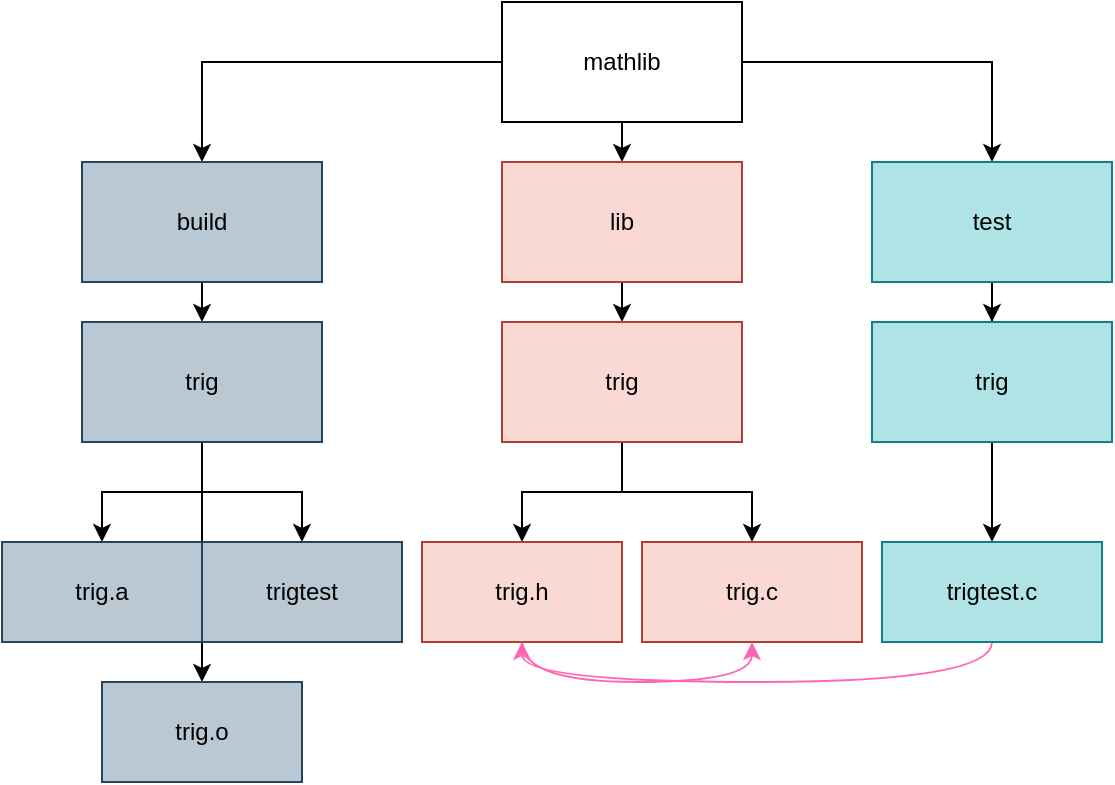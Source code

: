 <mxfile version="20.8.16" type="device"><diagram name="Page-1" id="A2mM7ZrGtus83vfMZRX4"><mxGraphModel dx="768" dy="585" grid="1" gridSize="10" guides="1" tooltips="1" connect="1" arrows="1" fold="1" page="1" pageScale="1" pageWidth="850" pageHeight="1100" math="0" shadow="0"><root><mxCell id="0"/><mxCell id="1" parent="0"/><mxCell id="2WtZFe5hRJ5qe0G1yw2c-8" style="edgeStyle=orthogonalEdgeStyle;rounded=0;orthogonalLoop=1;jettySize=auto;html=1;exitX=1;exitY=0.5;exitDx=0;exitDy=0;entryX=0.5;entryY=0;entryDx=0;entryDy=0;" edge="1" parent="1" source="2WtZFe5hRJ5qe0G1yw2c-1" target="2WtZFe5hRJ5qe0G1yw2c-4"><mxGeometry relative="1" as="geometry"/></mxCell><mxCell id="2WtZFe5hRJ5qe0G1yw2c-9" style="edgeStyle=orthogonalEdgeStyle;rounded=0;orthogonalLoop=1;jettySize=auto;html=1;exitX=0;exitY=0.5;exitDx=0;exitDy=0;entryX=0.5;entryY=0;entryDx=0;entryDy=0;" edge="1" parent="1" source="2WtZFe5hRJ5qe0G1yw2c-1" target="2WtZFe5hRJ5qe0G1yw2c-2"><mxGeometry relative="1" as="geometry"/></mxCell><mxCell id="2WtZFe5hRJ5qe0G1yw2c-10" style="edgeStyle=orthogonalEdgeStyle;rounded=0;orthogonalLoop=1;jettySize=auto;html=1;exitX=0.5;exitY=1;exitDx=0;exitDy=0;entryX=0.5;entryY=0;entryDx=0;entryDy=0;" edge="1" parent="1" source="2WtZFe5hRJ5qe0G1yw2c-1" target="2WtZFe5hRJ5qe0G1yw2c-3"><mxGeometry relative="1" as="geometry"/></mxCell><mxCell id="2WtZFe5hRJ5qe0G1yw2c-1" value="mathlib" style="rounded=0;whiteSpace=wrap;html=1;" vertex="1" parent="1"><mxGeometry x="390" y="80" width="120" height="60" as="geometry"/></mxCell><mxCell id="2WtZFe5hRJ5qe0G1yw2c-11" style="edgeStyle=orthogonalEdgeStyle;rounded=0;orthogonalLoop=1;jettySize=auto;html=1;exitX=0.5;exitY=1;exitDx=0;exitDy=0;entryX=0.5;entryY=0;entryDx=0;entryDy=0;" edge="1" parent="1" source="2WtZFe5hRJ5qe0G1yw2c-2" target="2WtZFe5hRJ5qe0G1yw2c-5"><mxGeometry relative="1" as="geometry"/></mxCell><mxCell id="2WtZFe5hRJ5qe0G1yw2c-2" value="build" style="rounded=0;whiteSpace=wrap;html=1;fillColor=#bac8d3;strokeColor=#23445d;" vertex="1" parent="1"><mxGeometry x="180" y="160" width="120" height="60" as="geometry"/></mxCell><mxCell id="2WtZFe5hRJ5qe0G1yw2c-12" style="edgeStyle=orthogonalEdgeStyle;rounded=0;orthogonalLoop=1;jettySize=auto;html=1;exitX=0.5;exitY=1;exitDx=0;exitDy=0;entryX=0.5;entryY=0;entryDx=0;entryDy=0;" edge="1" parent="1" source="2WtZFe5hRJ5qe0G1yw2c-3" target="2WtZFe5hRJ5qe0G1yw2c-6"><mxGeometry relative="1" as="geometry"/></mxCell><mxCell id="2WtZFe5hRJ5qe0G1yw2c-3" value="lib" style="rounded=0;whiteSpace=wrap;html=1;fillColor=#fad9d5;strokeColor=#ae4132;" vertex="1" parent="1"><mxGeometry x="390" y="160" width="120" height="60" as="geometry"/></mxCell><mxCell id="2WtZFe5hRJ5qe0G1yw2c-13" style="edgeStyle=orthogonalEdgeStyle;rounded=0;orthogonalLoop=1;jettySize=auto;html=1;exitX=0.5;exitY=1;exitDx=0;exitDy=0;" edge="1" parent="1" source="2WtZFe5hRJ5qe0G1yw2c-4" target="2WtZFe5hRJ5qe0G1yw2c-7"><mxGeometry relative="1" as="geometry"/></mxCell><mxCell id="2WtZFe5hRJ5qe0G1yw2c-4" value="test" style="rounded=0;whiteSpace=wrap;html=1;fillColor=#b0e3e6;strokeColor=#0e8088;" vertex="1" parent="1"><mxGeometry x="575" y="160" width="120" height="60" as="geometry"/></mxCell><mxCell id="2WtZFe5hRJ5qe0G1yw2c-25" style="edgeStyle=orthogonalEdgeStyle;rounded=0;orthogonalLoop=1;jettySize=auto;html=1;exitX=0.5;exitY=1;exitDx=0;exitDy=0;" edge="1" parent="1" source="2WtZFe5hRJ5qe0G1yw2c-5" target="2WtZFe5hRJ5qe0G1yw2c-24"><mxGeometry relative="1" as="geometry"/></mxCell><mxCell id="2WtZFe5hRJ5qe0G1yw2c-27" style="edgeStyle=orthogonalEdgeStyle;rounded=0;orthogonalLoop=1;jettySize=auto;html=1;exitX=0.5;exitY=1;exitDx=0;exitDy=0;entryX=0.5;entryY=0;entryDx=0;entryDy=0;" edge="1" parent="1" source="2WtZFe5hRJ5qe0G1yw2c-5" target="2WtZFe5hRJ5qe0G1yw2c-26"><mxGeometry relative="1" as="geometry"/></mxCell><mxCell id="2WtZFe5hRJ5qe0G1yw2c-29" style="edgeStyle=orthogonalEdgeStyle;rounded=0;orthogonalLoop=1;jettySize=auto;html=1;exitX=0.5;exitY=1;exitDx=0;exitDy=0;entryX=0.5;entryY=0;entryDx=0;entryDy=0;" edge="1" parent="1" source="2WtZFe5hRJ5qe0G1yw2c-5" target="2WtZFe5hRJ5qe0G1yw2c-28"><mxGeometry relative="1" as="geometry"/></mxCell><mxCell id="2WtZFe5hRJ5qe0G1yw2c-5" value="trig" style="rounded=0;whiteSpace=wrap;html=1;fillColor=#bac8d3;strokeColor=#23445d;" vertex="1" parent="1"><mxGeometry x="180" y="240" width="120" height="60" as="geometry"/></mxCell><mxCell id="2WtZFe5hRJ5qe0G1yw2c-20" style="edgeStyle=orthogonalEdgeStyle;rounded=0;orthogonalLoop=1;jettySize=auto;html=1;exitX=0.5;exitY=1;exitDx=0;exitDy=0;" edge="1" parent="1" source="2WtZFe5hRJ5qe0G1yw2c-6" target="2WtZFe5hRJ5qe0G1yw2c-19"><mxGeometry relative="1" as="geometry"/></mxCell><mxCell id="2WtZFe5hRJ5qe0G1yw2c-22" style="edgeStyle=orthogonalEdgeStyle;rounded=0;orthogonalLoop=1;jettySize=auto;html=1;exitX=0.5;exitY=1;exitDx=0;exitDy=0;entryX=0.5;entryY=0;entryDx=0;entryDy=0;" edge="1" parent="1" source="2WtZFe5hRJ5qe0G1yw2c-6" target="2WtZFe5hRJ5qe0G1yw2c-21"><mxGeometry relative="1" as="geometry"/></mxCell><mxCell id="2WtZFe5hRJ5qe0G1yw2c-6" value="trig" style="rounded=0;whiteSpace=wrap;html=1;fillColor=#fad9d5;strokeColor=#ae4132;" vertex="1" parent="1"><mxGeometry x="390" y="240" width="120" height="60" as="geometry"/></mxCell><mxCell id="2WtZFe5hRJ5qe0G1yw2c-32" value="" style="edgeStyle=orthogonalEdgeStyle;rounded=0;orthogonalLoop=1;jettySize=auto;html=1;" edge="1" parent="1" source="2WtZFe5hRJ5qe0G1yw2c-7" target="2WtZFe5hRJ5qe0G1yw2c-31"><mxGeometry relative="1" as="geometry"/></mxCell><mxCell id="2WtZFe5hRJ5qe0G1yw2c-7" value="trig" style="rounded=0;whiteSpace=wrap;html=1;fillColor=#b0e3e6;strokeColor=#0e8088;" vertex="1" parent="1"><mxGeometry x="575" y="240" width="120" height="60" as="geometry"/></mxCell><mxCell id="2WtZFe5hRJ5qe0G1yw2c-19" value="trig.c" style="rounded=0;whiteSpace=wrap;html=1;fillColor=#fad9d5;strokeColor=#ae4132;" vertex="1" parent="1"><mxGeometry x="460" y="350" width="110" height="50" as="geometry"/></mxCell><mxCell id="2WtZFe5hRJ5qe0G1yw2c-34" style="edgeStyle=orthogonalEdgeStyle;curved=1;rounded=0;orthogonalLoop=1;jettySize=auto;html=1;exitX=0.5;exitY=1;exitDx=0;exitDy=0;entryX=0.5;entryY=1;entryDx=0;entryDy=0;strokeColor=#FF66B3;" edge="1" parent="1" source="2WtZFe5hRJ5qe0G1yw2c-21" target="2WtZFe5hRJ5qe0G1yw2c-19"><mxGeometry relative="1" as="geometry"/></mxCell><mxCell id="2WtZFe5hRJ5qe0G1yw2c-21" value="trig.h" style="rounded=0;whiteSpace=wrap;html=1;fillColor=#fad9d5;strokeColor=#ae4132;" vertex="1" parent="1"><mxGeometry x="350" y="350" width="100" height="50" as="geometry"/></mxCell><mxCell id="2WtZFe5hRJ5qe0G1yw2c-24" value="trig.a" style="rounded=0;whiteSpace=wrap;html=1;fillColor=#bac8d3;strokeColor=#23445d;" vertex="1" parent="1"><mxGeometry x="140" y="350" width="100" height="50" as="geometry"/></mxCell><mxCell id="2WtZFe5hRJ5qe0G1yw2c-26" value="trig.o" style="rounded=0;whiteSpace=wrap;html=1;fillColor=#bac8d3;strokeColor=#23445d;" vertex="1" parent="1"><mxGeometry x="190" y="420" width="100" height="50" as="geometry"/></mxCell><mxCell id="2WtZFe5hRJ5qe0G1yw2c-28" value="trigtest" style="rounded=0;whiteSpace=wrap;html=1;fillColor=#bac8d3;strokeColor=#23445d;" vertex="1" parent="1"><mxGeometry x="240" y="350" width="100" height="50" as="geometry"/></mxCell><mxCell id="2WtZFe5hRJ5qe0G1yw2c-33" style="edgeStyle=orthogonalEdgeStyle;rounded=0;orthogonalLoop=1;jettySize=auto;html=1;exitX=0.5;exitY=1;exitDx=0;exitDy=0;entryX=0.5;entryY=1;entryDx=0;entryDy=0;curved=1;strokeColor=#FF66B3;" edge="1" parent="1" source="2WtZFe5hRJ5qe0G1yw2c-31" target="2WtZFe5hRJ5qe0G1yw2c-21"><mxGeometry relative="1" as="geometry"/></mxCell><mxCell id="2WtZFe5hRJ5qe0G1yw2c-31" value="trigtest.c" style="whiteSpace=wrap;html=1;rounded=0;fillColor=#b0e3e6;strokeColor=#0e8088;" vertex="1" parent="1"><mxGeometry x="580" y="350" width="110" height="50" as="geometry"/></mxCell></root></mxGraphModel></diagram></mxfile>